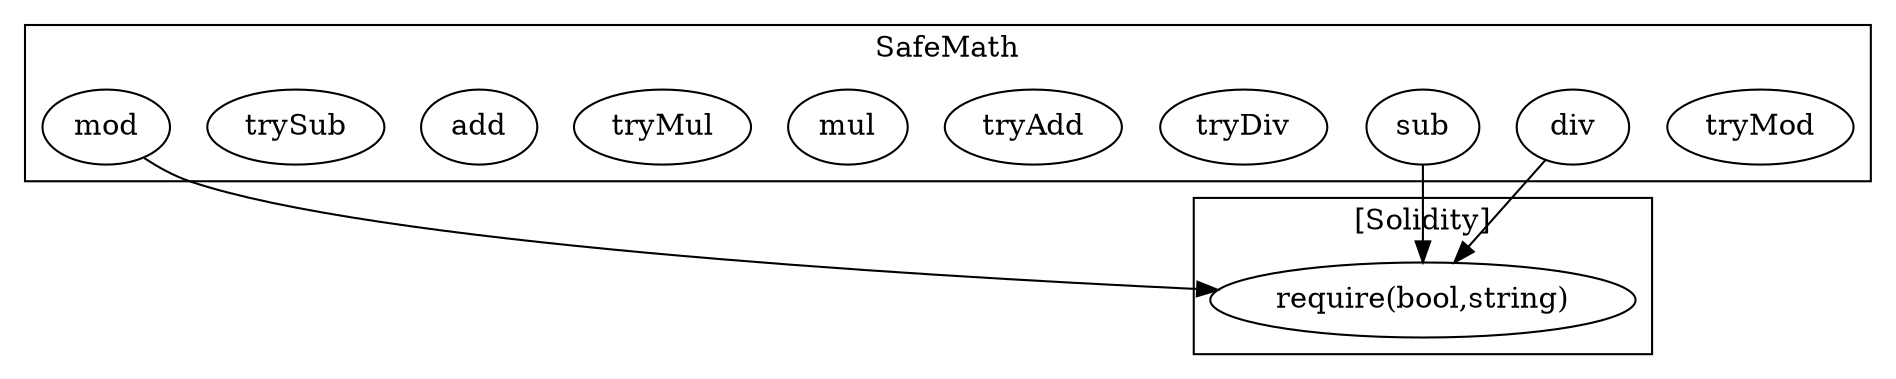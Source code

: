 strict digraph {
subgraph cluster_4278_SafeMath {
label = "SafeMath"
"4278_tryMod" [label="tryMod"]
"4278_div" [label="div"]
"4278_sub" [label="sub"]
"4278_tryDiv" [label="tryDiv"]
"4278_tryAdd" [label="tryAdd"]
"4278_mul" [label="mul"]
"4278_tryMul" [label="tryMul"]
"4278_add" [label="add"]
"4278_trySub" [label="trySub"]
"4278_mod" [label="mod"]
}subgraph cluster_solidity {
label = "[Solidity]"
"require(bool,string)" 
"4278_sub" -> "require(bool,string)"
"4278_div" -> "require(bool,string)"
"4278_mod" -> "require(bool,string)"
}
}